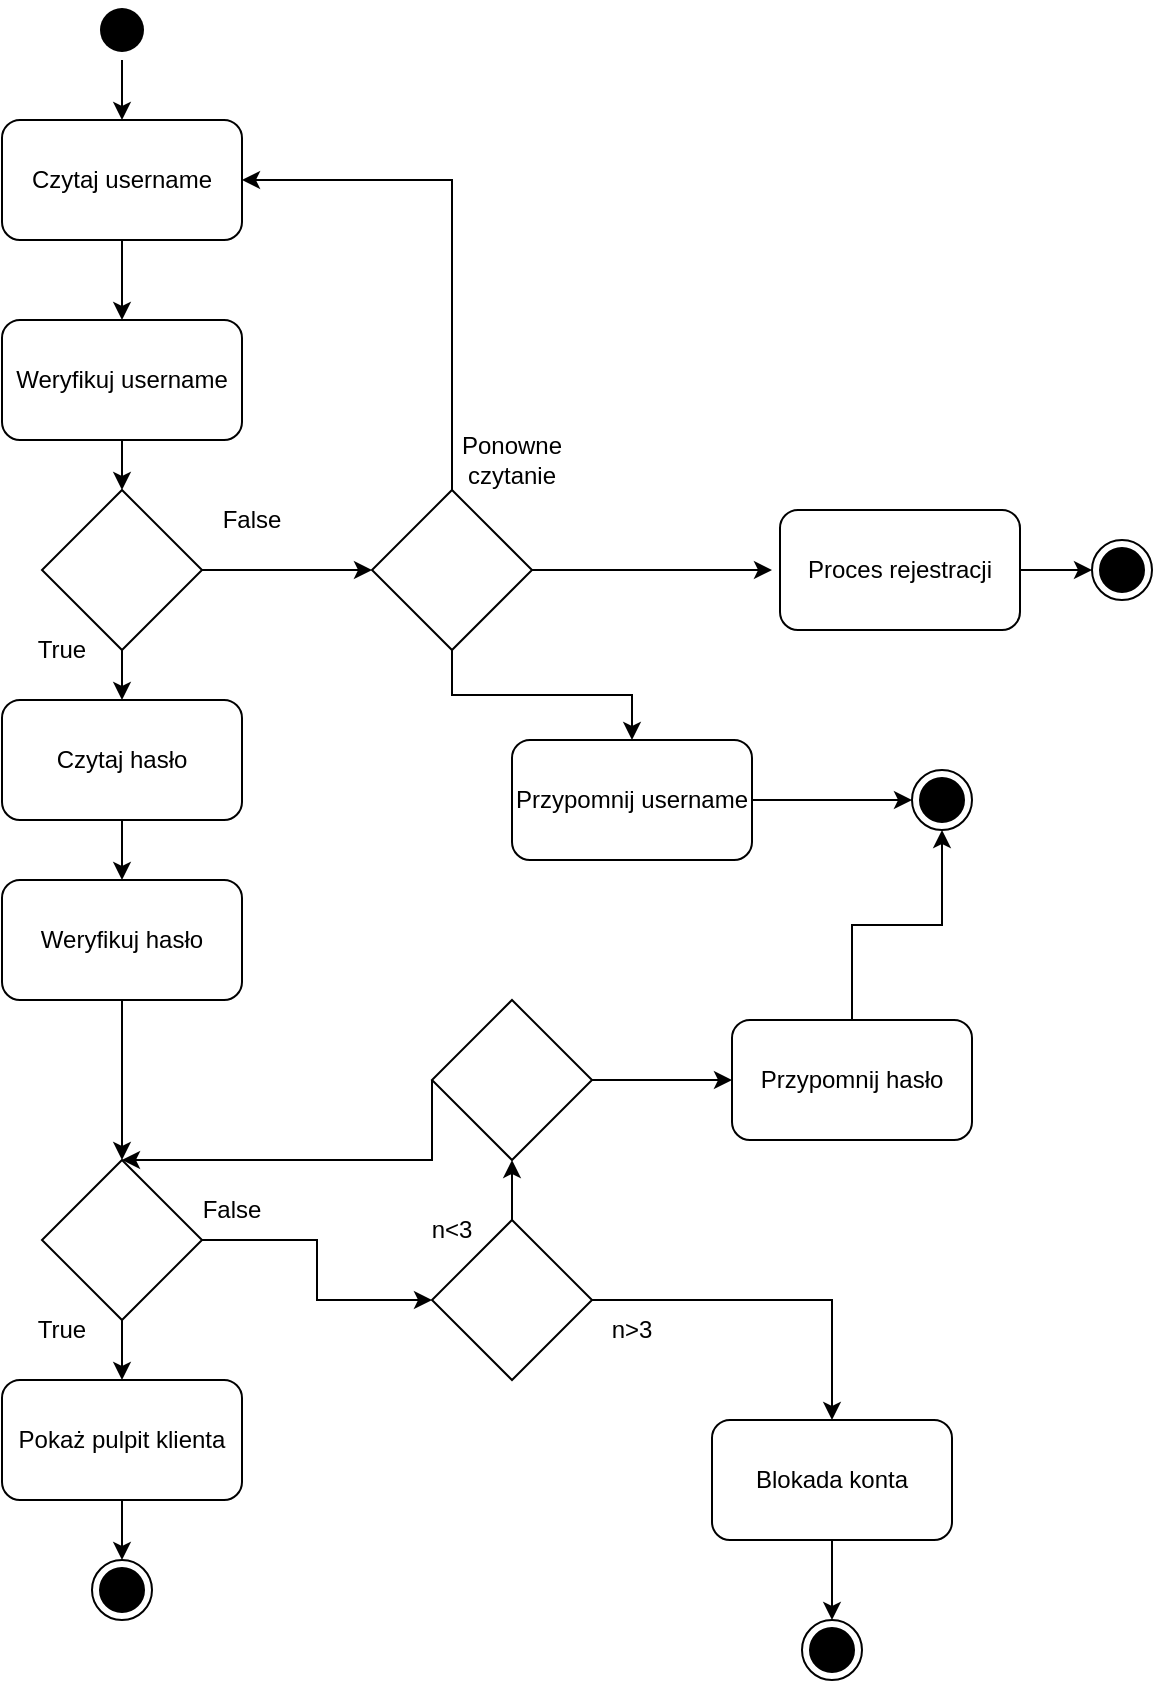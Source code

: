 <mxfile version="17.4.0" type="device"><diagram id="PE_-rLOyzIDxLuA_NrZw" name="Page-1"><mxGraphModel dx="920" dy="1558" grid="1" gridSize="10" guides="1" tooltips="1" connect="1" arrows="1" fold="1" page="1" pageScale="1" pageWidth="827" pageHeight="1169" math="0" shadow="0"><root><mxCell id="0"/><mxCell id="1" parent="0"/><mxCell id="xPApLy5sFSXdUsz7bpxl-1" value="" style="ellipse;html=1;shape=endState;fillColor=#000000;strokeColor=#000000;" vertex="1" parent="1"><mxGeometry x="70" y="1040" width="30" height="30" as="geometry"/></mxCell><mxCell id="xPApLy5sFSXdUsz7bpxl-5" value="" style="edgeStyle=orthogonalEdgeStyle;rounded=0;orthogonalLoop=1;jettySize=auto;html=1;" edge="1" parent="1" source="xPApLy5sFSXdUsz7bpxl-2" target="xPApLy5sFSXdUsz7bpxl-3"><mxGeometry relative="1" as="geometry"/></mxCell><mxCell id="xPApLy5sFSXdUsz7bpxl-2" value="" style="ellipse;html=1;shape=endState;fillColor=#000000;strokeColor=none;" vertex="1" parent="1"><mxGeometry x="70" y="260" width="30" height="30" as="geometry"/></mxCell><mxCell id="xPApLy5sFSXdUsz7bpxl-6" value="" style="edgeStyle=orthogonalEdgeStyle;rounded=0;orthogonalLoop=1;jettySize=auto;html=1;" edge="1" parent="1" source="xPApLy5sFSXdUsz7bpxl-3" target="xPApLy5sFSXdUsz7bpxl-4"><mxGeometry relative="1" as="geometry"/></mxCell><mxCell id="xPApLy5sFSXdUsz7bpxl-3" value="&lt;div&gt;Czytaj username&lt;/div&gt;" style="rounded=1;whiteSpace=wrap;html=1;strokeColor=#000000;" vertex="1" parent="1"><mxGeometry x="25" y="320" width="120" height="60" as="geometry"/></mxCell><mxCell id="xPApLy5sFSXdUsz7bpxl-8" value="" style="edgeStyle=orthogonalEdgeStyle;rounded=0;orthogonalLoop=1;jettySize=auto;html=1;" edge="1" parent="1" source="xPApLy5sFSXdUsz7bpxl-4" target="xPApLy5sFSXdUsz7bpxl-7"><mxGeometry relative="1" as="geometry"/></mxCell><mxCell id="xPApLy5sFSXdUsz7bpxl-4" value="Weryfikuj username" style="rounded=1;whiteSpace=wrap;html=1;strokeColor=#000000;" vertex="1" parent="1"><mxGeometry x="25" y="420" width="120" height="60" as="geometry"/></mxCell><mxCell id="xPApLy5sFSXdUsz7bpxl-10" value="" style="edgeStyle=orthogonalEdgeStyle;rounded=0;orthogonalLoop=1;jettySize=auto;html=1;" edge="1" parent="1" source="xPApLy5sFSXdUsz7bpxl-7" target="xPApLy5sFSXdUsz7bpxl-9"><mxGeometry relative="1" as="geometry"/></mxCell><mxCell id="xPApLy5sFSXdUsz7bpxl-23" value="" style="edgeStyle=orthogonalEdgeStyle;rounded=0;orthogonalLoop=1;jettySize=auto;html=1;" edge="1" parent="1" source="xPApLy5sFSXdUsz7bpxl-7" target="xPApLy5sFSXdUsz7bpxl-22"><mxGeometry relative="1" as="geometry"/></mxCell><mxCell id="xPApLy5sFSXdUsz7bpxl-7" value="" style="rhombus;whiteSpace=wrap;html=1;strokeColor=#000000;" vertex="1" parent="1"><mxGeometry x="45" y="505" width="80" height="80" as="geometry"/></mxCell><mxCell id="xPApLy5sFSXdUsz7bpxl-12" value="" style="edgeStyle=orthogonalEdgeStyle;rounded=0;orthogonalLoop=1;jettySize=auto;html=1;" edge="1" parent="1" source="xPApLy5sFSXdUsz7bpxl-9" target="xPApLy5sFSXdUsz7bpxl-11"><mxGeometry relative="1" as="geometry"/></mxCell><mxCell id="xPApLy5sFSXdUsz7bpxl-9" value="&lt;div&gt;Czytaj hasło&lt;br&gt;&lt;/div&gt;" style="rounded=1;whiteSpace=wrap;html=1;strokeColor=#000000;" vertex="1" parent="1"><mxGeometry x="25" y="610" width="120" height="60" as="geometry"/></mxCell><mxCell id="xPApLy5sFSXdUsz7bpxl-15" value="" style="edgeStyle=orthogonalEdgeStyle;rounded=0;orthogonalLoop=1;jettySize=auto;html=1;" edge="1" parent="1" source="xPApLy5sFSXdUsz7bpxl-11" target="xPApLy5sFSXdUsz7bpxl-14"><mxGeometry relative="1" as="geometry"/></mxCell><mxCell id="xPApLy5sFSXdUsz7bpxl-11" value="Weryfikuj hasło" style="rounded=1;whiteSpace=wrap;html=1;strokeColor=#000000;" vertex="1" parent="1"><mxGeometry x="25" y="700" width="120" height="60" as="geometry"/></mxCell><mxCell id="xPApLy5sFSXdUsz7bpxl-17" value="" style="edgeStyle=orthogonalEdgeStyle;rounded=0;orthogonalLoop=1;jettySize=auto;html=1;" edge="1" parent="1" source="xPApLy5sFSXdUsz7bpxl-14" target="xPApLy5sFSXdUsz7bpxl-16"><mxGeometry relative="1" as="geometry"/></mxCell><mxCell id="xPApLy5sFSXdUsz7bpxl-42" style="edgeStyle=orthogonalEdgeStyle;rounded=0;orthogonalLoop=1;jettySize=auto;html=1;entryX=0;entryY=0.5;entryDx=0;entryDy=0;endArrow=classic;endFill=1;" edge="1" parent="1" source="xPApLy5sFSXdUsz7bpxl-14" target="xPApLy5sFSXdUsz7bpxl-40"><mxGeometry relative="1" as="geometry"/></mxCell><mxCell id="xPApLy5sFSXdUsz7bpxl-14" value="" style="rhombus;whiteSpace=wrap;html=1;strokeColor=#000000;" vertex="1" parent="1"><mxGeometry x="45" y="840" width="80" height="80" as="geometry"/></mxCell><mxCell id="xPApLy5sFSXdUsz7bpxl-18" value="" style="edgeStyle=orthogonalEdgeStyle;rounded=0;orthogonalLoop=1;jettySize=auto;html=1;" edge="1" parent="1" source="xPApLy5sFSXdUsz7bpxl-16" target="xPApLy5sFSXdUsz7bpxl-1"><mxGeometry relative="1" as="geometry"/></mxCell><mxCell id="xPApLy5sFSXdUsz7bpxl-16" value="Pokaż pulpit klienta" style="rounded=1;whiteSpace=wrap;html=1;strokeColor=#000000;" vertex="1" parent="1"><mxGeometry x="25" y="950" width="120" height="60" as="geometry"/></mxCell><mxCell id="xPApLy5sFSXdUsz7bpxl-19" value="&lt;div&gt;True&lt;/div&gt;" style="text;html=1;strokeColor=none;fillColor=none;align=center;verticalAlign=middle;whiteSpace=wrap;rounded=0;" vertex="1" parent="1"><mxGeometry x="25" y="910" width="60" height="30" as="geometry"/></mxCell><mxCell id="xPApLy5sFSXdUsz7bpxl-20" value="&lt;div&gt;True&lt;/div&gt;" style="text;html=1;strokeColor=none;fillColor=none;align=center;verticalAlign=middle;whiteSpace=wrap;rounded=0;" vertex="1" parent="1"><mxGeometry x="25" y="570" width="60" height="30" as="geometry"/></mxCell><mxCell id="xPApLy5sFSXdUsz7bpxl-21" value="&lt;div&gt;False&lt;/div&gt;" style="text;html=1;strokeColor=none;fillColor=none;align=center;verticalAlign=middle;whiteSpace=wrap;rounded=0;" vertex="1" parent="1"><mxGeometry x="120" y="505" width="60" height="30" as="geometry"/></mxCell><mxCell id="xPApLy5sFSXdUsz7bpxl-27" style="edgeStyle=orthogonalEdgeStyle;rounded=0;orthogonalLoop=1;jettySize=auto;html=1;endArrow=classic;endFill=1;" edge="1" parent="1" source="xPApLy5sFSXdUsz7bpxl-22"><mxGeometry relative="1" as="geometry"><mxPoint x="410" y="545" as="targetPoint"/></mxGeometry></mxCell><mxCell id="xPApLy5sFSXdUsz7bpxl-30" value="" style="edgeStyle=orthogonalEdgeStyle;rounded=0;orthogonalLoop=1;jettySize=auto;html=1;endArrow=classic;endFill=1;" edge="1" parent="1" source="xPApLy5sFSXdUsz7bpxl-22" target="xPApLy5sFSXdUsz7bpxl-29"><mxGeometry relative="1" as="geometry"/></mxCell><mxCell id="xPApLy5sFSXdUsz7bpxl-22" value="" style="rhombus;whiteSpace=wrap;html=1;strokeColor=#000000;" vertex="1" parent="1"><mxGeometry x="210" y="505" width="80" height="80" as="geometry"/></mxCell><mxCell id="xPApLy5sFSXdUsz7bpxl-25" value="" style="endArrow=classic;html=1;rounded=0;entryX=1;entryY=0.5;entryDx=0;entryDy=0;exitX=0.5;exitY=0;exitDx=0;exitDy=0;" edge="1" parent="1" source="xPApLy5sFSXdUsz7bpxl-22" target="xPApLy5sFSXdUsz7bpxl-3"><mxGeometry width="50" height="50" relative="1" as="geometry"><mxPoint x="200" y="590" as="sourcePoint"/><mxPoint x="250" y="540" as="targetPoint"/><Array as="points"><mxPoint x="250" y="350"/></Array></mxGeometry></mxCell><mxCell id="xPApLy5sFSXdUsz7bpxl-26" value="&lt;div&gt;Ponowne czytanie&lt;br&gt;&lt;/div&gt;" style="text;html=1;strokeColor=none;fillColor=none;align=center;verticalAlign=middle;whiteSpace=wrap;rounded=0;" vertex="1" parent="1"><mxGeometry x="250" y="475" width="60" height="30" as="geometry"/></mxCell><mxCell id="xPApLy5sFSXdUsz7bpxl-34" value="" style="edgeStyle=orthogonalEdgeStyle;rounded=0;orthogonalLoop=1;jettySize=auto;html=1;endArrow=classic;endFill=1;" edge="1" parent="1" source="xPApLy5sFSXdUsz7bpxl-28" target="xPApLy5sFSXdUsz7bpxl-32"><mxGeometry relative="1" as="geometry"/></mxCell><mxCell id="xPApLy5sFSXdUsz7bpxl-28" value="Proces rejestracji" style="rounded=1;whiteSpace=wrap;html=1;strokeColor=#000000;" vertex="1" parent="1"><mxGeometry x="414" y="515" width="120" height="60" as="geometry"/></mxCell><mxCell id="xPApLy5sFSXdUsz7bpxl-35" value="" style="edgeStyle=orthogonalEdgeStyle;rounded=0;orthogonalLoop=1;jettySize=auto;html=1;endArrow=classic;endFill=1;" edge="1" parent="1" source="xPApLy5sFSXdUsz7bpxl-29" target="xPApLy5sFSXdUsz7bpxl-31"><mxGeometry relative="1" as="geometry"/></mxCell><mxCell id="xPApLy5sFSXdUsz7bpxl-29" value="Przypomnij username" style="rounded=1;whiteSpace=wrap;html=1;strokeColor=#000000;" vertex="1" parent="1"><mxGeometry x="280" y="630" width="120" height="60" as="geometry"/></mxCell><mxCell id="xPApLy5sFSXdUsz7bpxl-31" value="" style="ellipse;html=1;shape=endState;fillColor=#000000;strokeColor=#000000;" vertex="1" parent="1"><mxGeometry x="480" y="645" width="30" height="30" as="geometry"/></mxCell><mxCell id="xPApLy5sFSXdUsz7bpxl-32" value="" style="ellipse;html=1;shape=endState;fillColor=#000000;strokeColor=#000000;" vertex="1" parent="1"><mxGeometry x="570" y="530" width="30" height="30" as="geometry"/></mxCell><mxCell id="xPApLy5sFSXdUsz7bpxl-39" value="&lt;div&gt;False&lt;/div&gt;" style="text;html=1;strokeColor=none;fillColor=none;align=center;verticalAlign=middle;whiteSpace=wrap;rounded=0;" vertex="1" parent="1"><mxGeometry x="110" y="850" width="60" height="30" as="geometry"/></mxCell><mxCell id="xPApLy5sFSXdUsz7bpxl-47" style="edgeStyle=orthogonalEdgeStyle;rounded=0;orthogonalLoop=1;jettySize=auto;html=1;endArrow=classic;endFill=1;" edge="1" parent="1" source="xPApLy5sFSXdUsz7bpxl-40" target="xPApLy5sFSXdUsz7bpxl-46"><mxGeometry relative="1" as="geometry"/></mxCell><mxCell id="xPApLy5sFSXdUsz7bpxl-53" value="" style="edgeStyle=orthogonalEdgeStyle;rounded=0;orthogonalLoop=1;jettySize=auto;html=1;endArrow=classic;endFill=1;" edge="1" parent="1" source="xPApLy5sFSXdUsz7bpxl-40" target="xPApLy5sFSXdUsz7bpxl-52"><mxGeometry relative="1" as="geometry"/></mxCell><mxCell id="xPApLy5sFSXdUsz7bpxl-40" value="" style="rhombus;whiteSpace=wrap;html=1;strokeColor=#000000;" vertex="1" parent="1"><mxGeometry x="240" y="870" width="80" height="80" as="geometry"/></mxCell><mxCell id="xPApLy5sFSXdUsz7bpxl-44" value="n&amp;lt;3" style="text;html=1;strokeColor=none;fillColor=none;align=center;verticalAlign=middle;whiteSpace=wrap;rounded=0;" vertex="1" parent="1"><mxGeometry x="220" y="860" width="60" height="30" as="geometry"/></mxCell><mxCell id="xPApLy5sFSXdUsz7bpxl-45" value="n&amp;gt;3" style="text;html=1;strokeColor=none;fillColor=none;align=center;verticalAlign=middle;whiteSpace=wrap;rounded=0;" vertex="1" parent="1"><mxGeometry x="310" y="910" width="60" height="30" as="geometry"/></mxCell><mxCell id="xPApLy5sFSXdUsz7bpxl-49" value="" style="edgeStyle=orthogonalEdgeStyle;rounded=0;orthogonalLoop=1;jettySize=auto;html=1;endArrow=classic;endFill=1;" edge="1" parent="1" source="xPApLy5sFSXdUsz7bpxl-46" target="xPApLy5sFSXdUsz7bpxl-48"><mxGeometry relative="1" as="geometry"/></mxCell><mxCell id="xPApLy5sFSXdUsz7bpxl-46" value="Blokada konta" style="rounded=1;whiteSpace=wrap;html=1;strokeColor=#000000;" vertex="1" parent="1"><mxGeometry x="380" y="970" width="120" height="60" as="geometry"/></mxCell><mxCell id="xPApLy5sFSXdUsz7bpxl-48" value="" style="ellipse;html=1;shape=endState;fillColor=#000000;strokeColor=#000000;" vertex="1" parent="1"><mxGeometry x="425" y="1070" width="30" height="30" as="geometry"/></mxCell><mxCell id="xPApLy5sFSXdUsz7bpxl-56" style="edgeStyle=orthogonalEdgeStyle;rounded=0;orthogonalLoop=1;jettySize=auto;html=1;entryX=0.5;entryY=1;entryDx=0;entryDy=0;endArrow=classic;endFill=1;" edge="1" parent="1" source="xPApLy5sFSXdUsz7bpxl-51" target="xPApLy5sFSXdUsz7bpxl-31"><mxGeometry relative="1" as="geometry"/></mxCell><mxCell id="xPApLy5sFSXdUsz7bpxl-51" value="Przypomnij hasło" style="rounded=1;whiteSpace=wrap;html=1;strokeColor=#000000;" vertex="1" parent="1"><mxGeometry x="390" y="770" width="120" height="60" as="geometry"/></mxCell><mxCell id="xPApLy5sFSXdUsz7bpxl-54" value="" style="edgeStyle=orthogonalEdgeStyle;rounded=0;orthogonalLoop=1;jettySize=auto;html=1;endArrow=classic;endFill=1;" edge="1" parent="1" source="xPApLy5sFSXdUsz7bpxl-52" target="xPApLy5sFSXdUsz7bpxl-51"><mxGeometry relative="1" as="geometry"/></mxCell><mxCell id="xPApLy5sFSXdUsz7bpxl-55" style="edgeStyle=orthogonalEdgeStyle;rounded=0;orthogonalLoop=1;jettySize=auto;html=1;entryX=0.5;entryY=0;entryDx=0;entryDy=0;endArrow=classic;endFill=1;exitX=0;exitY=0.5;exitDx=0;exitDy=0;" edge="1" parent="1" source="xPApLy5sFSXdUsz7bpxl-52" target="xPApLy5sFSXdUsz7bpxl-14"><mxGeometry relative="1" as="geometry"><mxPoint x="190" y="830" as="sourcePoint"/><Array as="points"><mxPoint x="240" y="840"/></Array></mxGeometry></mxCell><mxCell id="xPApLy5sFSXdUsz7bpxl-52" value="" style="rhombus;whiteSpace=wrap;html=1;strokeColor=#000000;" vertex="1" parent="1"><mxGeometry x="240" y="760" width="80" height="80" as="geometry"/></mxCell></root></mxGraphModel></diagram></mxfile>